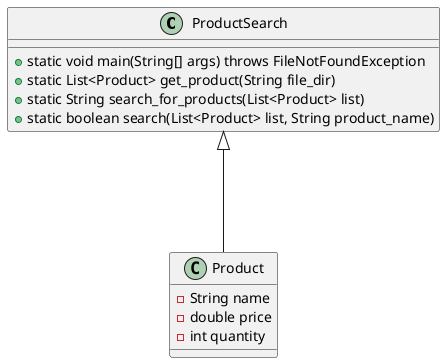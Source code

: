 @startuml

class ProductSearch {
    + static void main(String[] args) throws FileNotFoundException
    + static List<Product> get_product(String file_dir)
    + static String search_for_products(List<Product> list)
    + static boolean search(List<Product> list, String product_name)
}

class Product {
    - String name
    - double price
    - int quantity
}

ProductSearch <|--- Product
@enduml
